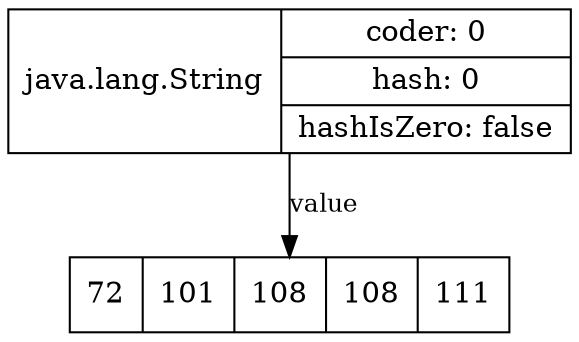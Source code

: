 digraph Java {
n1453128758[label="java.lang.String|{coder: 0|hash: 0|hashIsZero: false}",shape=record];
n1453128758 -> n1131645570[label="value",fontsize=12];
n1131645570[shape=record, label="72|101|108|108|111"];
}
